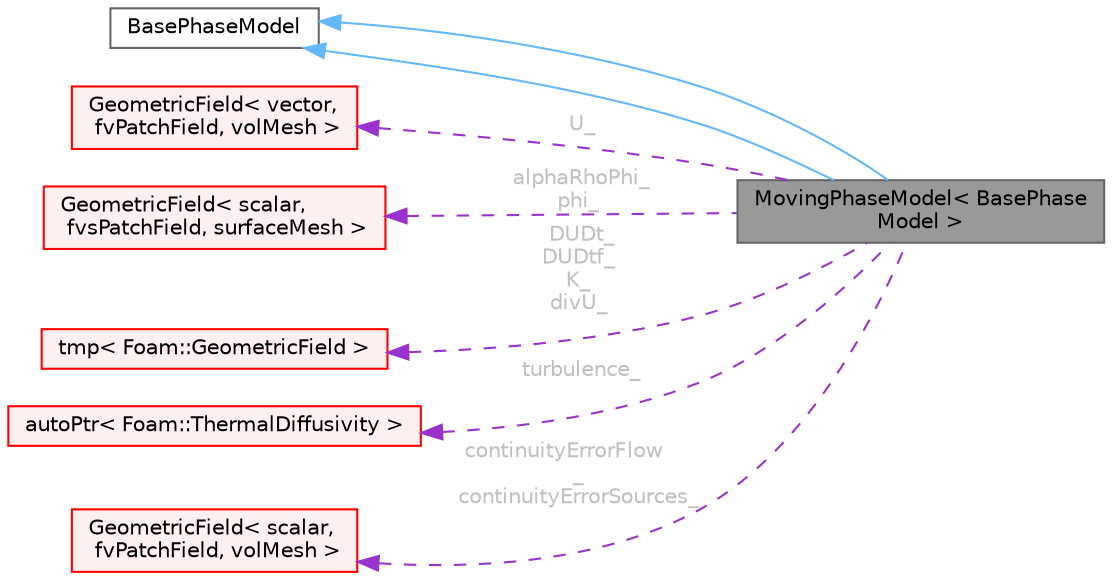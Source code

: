 digraph "MovingPhaseModel&lt; BasePhaseModel &gt;"
{
 // LATEX_PDF_SIZE
  bgcolor="transparent";
  edge [fontname=Helvetica,fontsize=10,labelfontname=Helvetica,labelfontsize=10];
  node [fontname=Helvetica,fontsize=10,shape=box,height=0.2,width=0.4];
  rankdir="LR";
  Node1 [id="Node000001",label="MovingPhaseModel\< BasePhase\lModel \>",height=0.2,width=0.4,color="gray40", fillcolor="grey60", style="filled", fontcolor="black",tooltip="Class which represents a moving fluid phase. Holds the velocity, fluxes and turbulence model...."];
  Node2 -> Node1 [id="edge1_Node000001_Node000002",dir="back",color="steelblue1",style="solid",tooltip=" "];
  Node2 [id="Node000002",label="BasePhaseModel",height=0.2,width=0.4,color="gray40", fillcolor="white", style="filled",tooltip=" "];
  Node2 -> Node1 [id="edge2_Node000001_Node000002",dir="back",color="steelblue1",style="solid",tooltip=" "];
  Node3 -> Node1 [id="edge3_Node000001_Node000003",dir="back",color="darkorchid3",style="dashed",tooltip=" ",label=" U_",fontcolor="grey" ];
  Node3 [id="Node000003",label="GeometricField\< vector,\l fvPatchField, volMesh \>",height=0.2,width=0.4,color="red", fillcolor="#FFF0F0", style="filled",URL="$classFoam_1_1GeometricField.html",tooltip=" "];
  Node19 -> Node1 [id="edge4_Node000001_Node000019",dir="back",color="darkorchid3",style="dashed",tooltip=" ",label=" alphaRhoPhi_\nphi_",fontcolor="grey" ];
  Node19 [id="Node000019",label="GeometricField\< scalar,\l fvsPatchField, surfaceMesh \>",height=0.2,width=0.4,color="red", fillcolor="#FFF0F0", style="filled",URL="$classFoam_1_1GeometricField.html",tooltip=" "];
  Node21 -> Node1 [id="edge5_Node000001_Node000021",dir="back",color="darkorchid3",style="dashed",tooltip=" ",label=" DUDt_\nDUDtf_\nK_\ndivU_",fontcolor="grey" ];
  Node21 [id="Node000021",label="tmp\< Foam::GeometricField \>",height=0.2,width=0.4,color="red", fillcolor="#FFF0F0", style="filled",URL="$classFoam_1_1tmp.html",tooltip=" "];
  Node23 -> Node1 [id="edge6_Node000001_Node000023",dir="back",color="darkorchid3",style="dashed",tooltip=" ",label=" turbulence_",fontcolor="grey" ];
  Node23 [id="Node000023",label="autoPtr\< Foam::ThermalDiffusivity \>",height=0.2,width=0.4,color="red", fillcolor="#FFF0F0", style="filled",URL="$classFoam_1_1autoPtr.html",tooltip=" "];
  Node25 -> Node1 [id="edge7_Node000001_Node000025",dir="back",color="darkorchid3",style="dashed",tooltip=" ",label=" continuityErrorFlow\l_\ncontinuityErrorSources_",fontcolor="grey" ];
  Node25 [id="Node000025",label="GeometricField\< scalar,\l fvPatchField, volMesh \>",height=0.2,width=0.4,color="red", fillcolor="#FFF0F0", style="filled",URL="$classFoam_1_1GeometricField.html",tooltip=" "];
}
